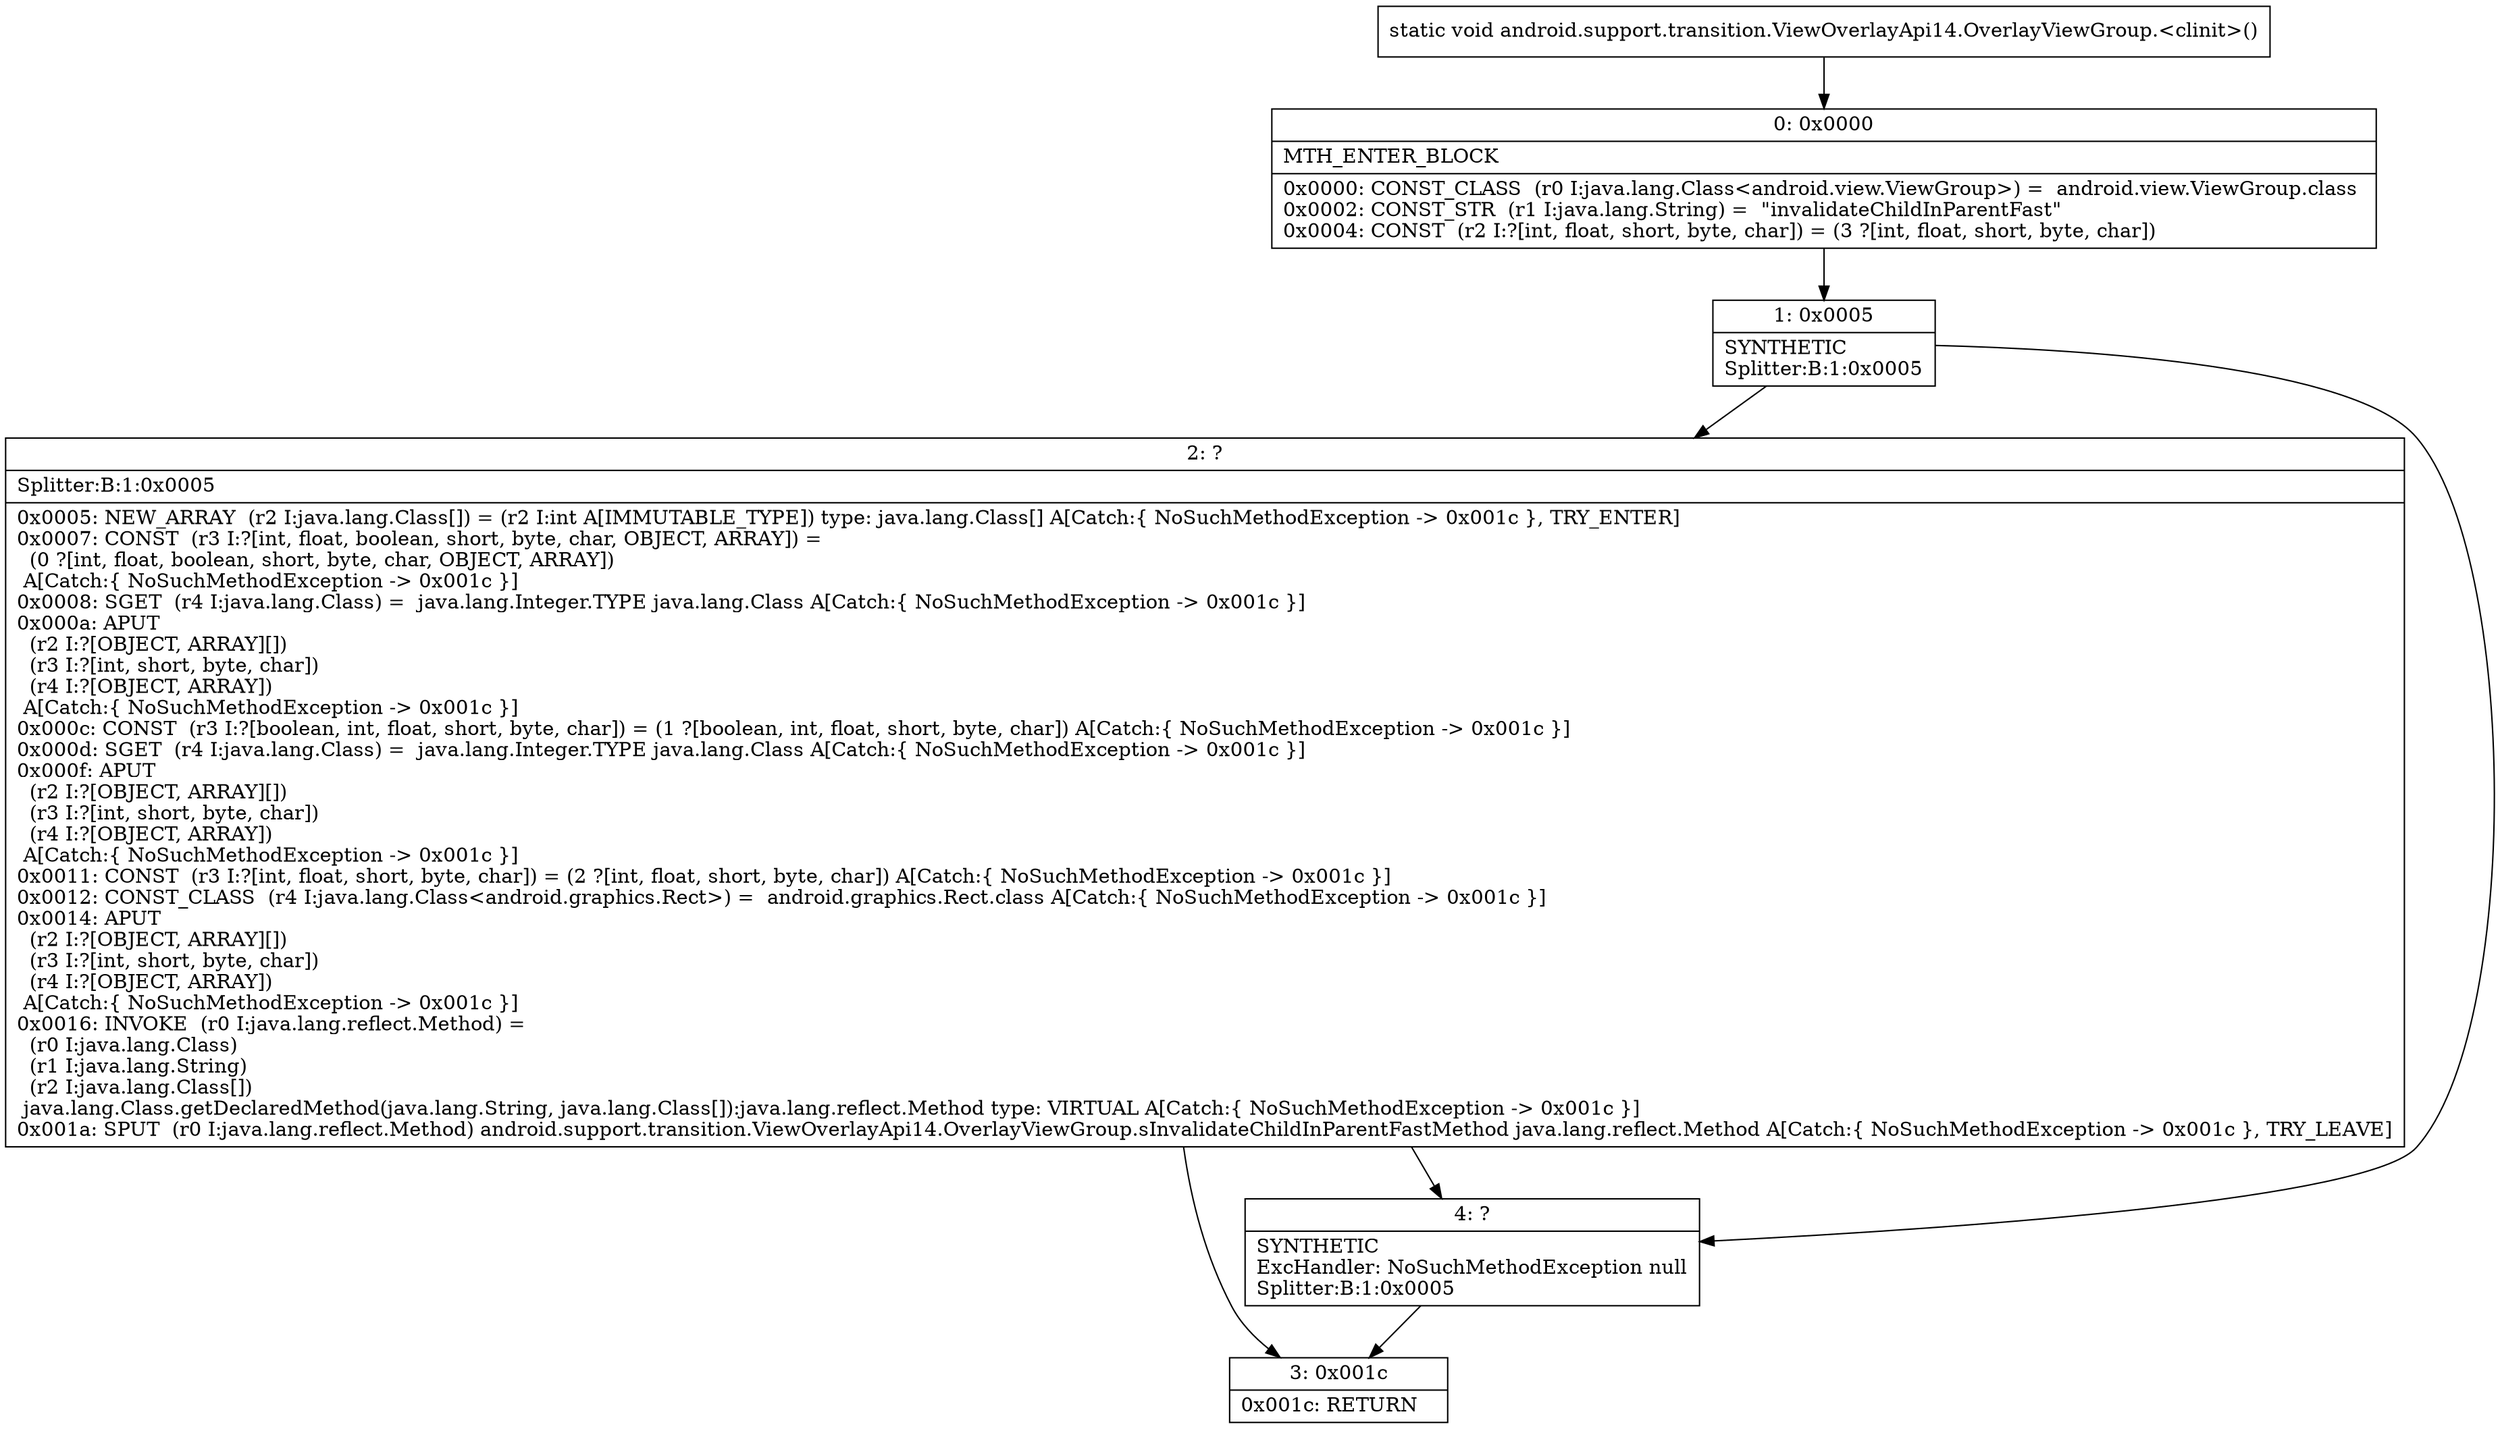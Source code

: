 digraph "CFG forandroid.support.transition.ViewOverlayApi14.OverlayViewGroup.\<clinit\>()V" {
Node_0 [shape=record,label="{0\:\ 0x0000|MTH_ENTER_BLOCK\l|0x0000: CONST_CLASS  (r0 I:java.lang.Class\<android.view.ViewGroup\>) =  android.view.ViewGroup.class \l0x0002: CONST_STR  (r1 I:java.lang.String) =  \"invalidateChildInParentFast\" \l0x0004: CONST  (r2 I:?[int, float, short, byte, char]) = (3 ?[int, float, short, byte, char]) \l}"];
Node_1 [shape=record,label="{1\:\ 0x0005|SYNTHETIC\lSplitter:B:1:0x0005\l}"];
Node_2 [shape=record,label="{2\:\ ?|Splitter:B:1:0x0005\l|0x0005: NEW_ARRAY  (r2 I:java.lang.Class[]) = (r2 I:int A[IMMUTABLE_TYPE]) type: java.lang.Class[] A[Catch:\{ NoSuchMethodException \-\> 0x001c \}, TRY_ENTER]\l0x0007: CONST  (r3 I:?[int, float, boolean, short, byte, char, OBJECT, ARRAY]) = \l  (0 ?[int, float, boolean, short, byte, char, OBJECT, ARRAY])\l A[Catch:\{ NoSuchMethodException \-\> 0x001c \}]\l0x0008: SGET  (r4 I:java.lang.Class) =  java.lang.Integer.TYPE java.lang.Class A[Catch:\{ NoSuchMethodException \-\> 0x001c \}]\l0x000a: APUT  \l  (r2 I:?[OBJECT, ARRAY][])\l  (r3 I:?[int, short, byte, char])\l  (r4 I:?[OBJECT, ARRAY])\l A[Catch:\{ NoSuchMethodException \-\> 0x001c \}]\l0x000c: CONST  (r3 I:?[boolean, int, float, short, byte, char]) = (1 ?[boolean, int, float, short, byte, char]) A[Catch:\{ NoSuchMethodException \-\> 0x001c \}]\l0x000d: SGET  (r4 I:java.lang.Class) =  java.lang.Integer.TYPE java.lang.Class A[Catch:\{ NoSuchMethodException \-\> 0x001c \}]\l0x000f: APUT  \l  (r2 I:?[OBJECT, ARRAY][])\l  (r3 I:?[int, short, byte, char])\l  (r4 I:?[OBJECT, ARRAY])\l A[Catch:\{ NoSuchMethodException \-\> 0x001c \}]\l0x0011: CONST  (r3 I:?[int, float, short, byte, char]) = (2 ?[int, float, short, byte, char]) A[Catch:\{ NoSuchMethodException \-\> 0x001c \}]\l0x0012: CONST_CLASS  (r4 I:java.lang.Class\<android.graphics.Rect\>) =  android.graphics.Rect.class A[Catch:\{ NoSuchMethodException \-\> 0x001c \}]\l0x0014: APUT  \l  (r2 I:?[OBJECT, ARRAY][])\l  (r3 I:?[int, short, byte, char])\l  (r4 I:?[OBJECT, ARRAY])\l A[Catch:\{ NoSuchMethodException \-\> 0x001c \}]\l0x0016: INVOKE  (r0 I:java.lang.reflect.Method) = \l  (r0 I:java.lang.Class)\l  (r1 I:java.lang.String)\l  (r2 I:java.lang.Class[])\l java.lang.Class.getDeclaredMethod(java.lang.String, java.lang.Class[]):java.lang.reflect.Method type: VIRTUAL A[Catch:\{ NoSuchMethodException \-\> 0x001c \}]\l0x001a: SPUT  (r0 I:java.lang.reflect.Method) android.support.transition.ViewOverlayApi14.OverlayViewGroup.sInvalidateChildInParentFastMethod java.lang.reflect.Method A[Catch:\{ NoSuchMethodException \-\> 0x001c \}, TRY_LEAVE]\l}"];
Node_3 [shape=record,label="{3\:\ 0x001c|0x001c: RETURN   \l}"];
Node_4 [shape=record,label="{4\:\ ?|SYNTHETIC\lExcHandler: NoSuchMethodException null\lSplitter:B:1:0x0005\l}"];
MethodNode[shape=record,label="{static void android.support.transition.ViewOverlayApi14.OverlayViewGroup.\<clinit\>() }"];
MethodNode -> Node_0;
Node_0 -> Node_1;
Node_1 -> Node_2;
Node_1 -> Node_4;
Node_2 -> Node_3;
Node_2 -> Node_4;
Node_4 -> Node_3;
}

